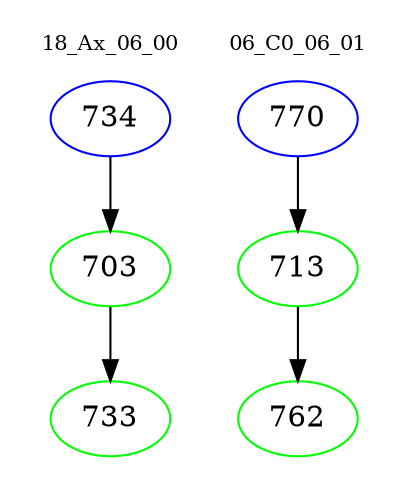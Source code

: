digraph{
subgraph cluster_0 {
color = white
label = "18_Ax_06_00";
fontsize=10;
T0_734 [label="734", color="blue"]
T0_734 -> T0_703 [color="black"]
T0_703 [label="703", color="green"]
T0_703 -> T0_733 [color="black"]
T0_733 [label="733", color="green"]
}
subgraph cluster_1 {
color = white
label = "06_C0_06_01";
fontsize=10;
T1_770 [label="770", color="blue"]
T1_770 -> T1_713 [color="black"]
T1_713 [label="713", color="green"]
T1_713 -> T1_762 [color="black"]
T1_762 [label="762", color="green"]
}
}
